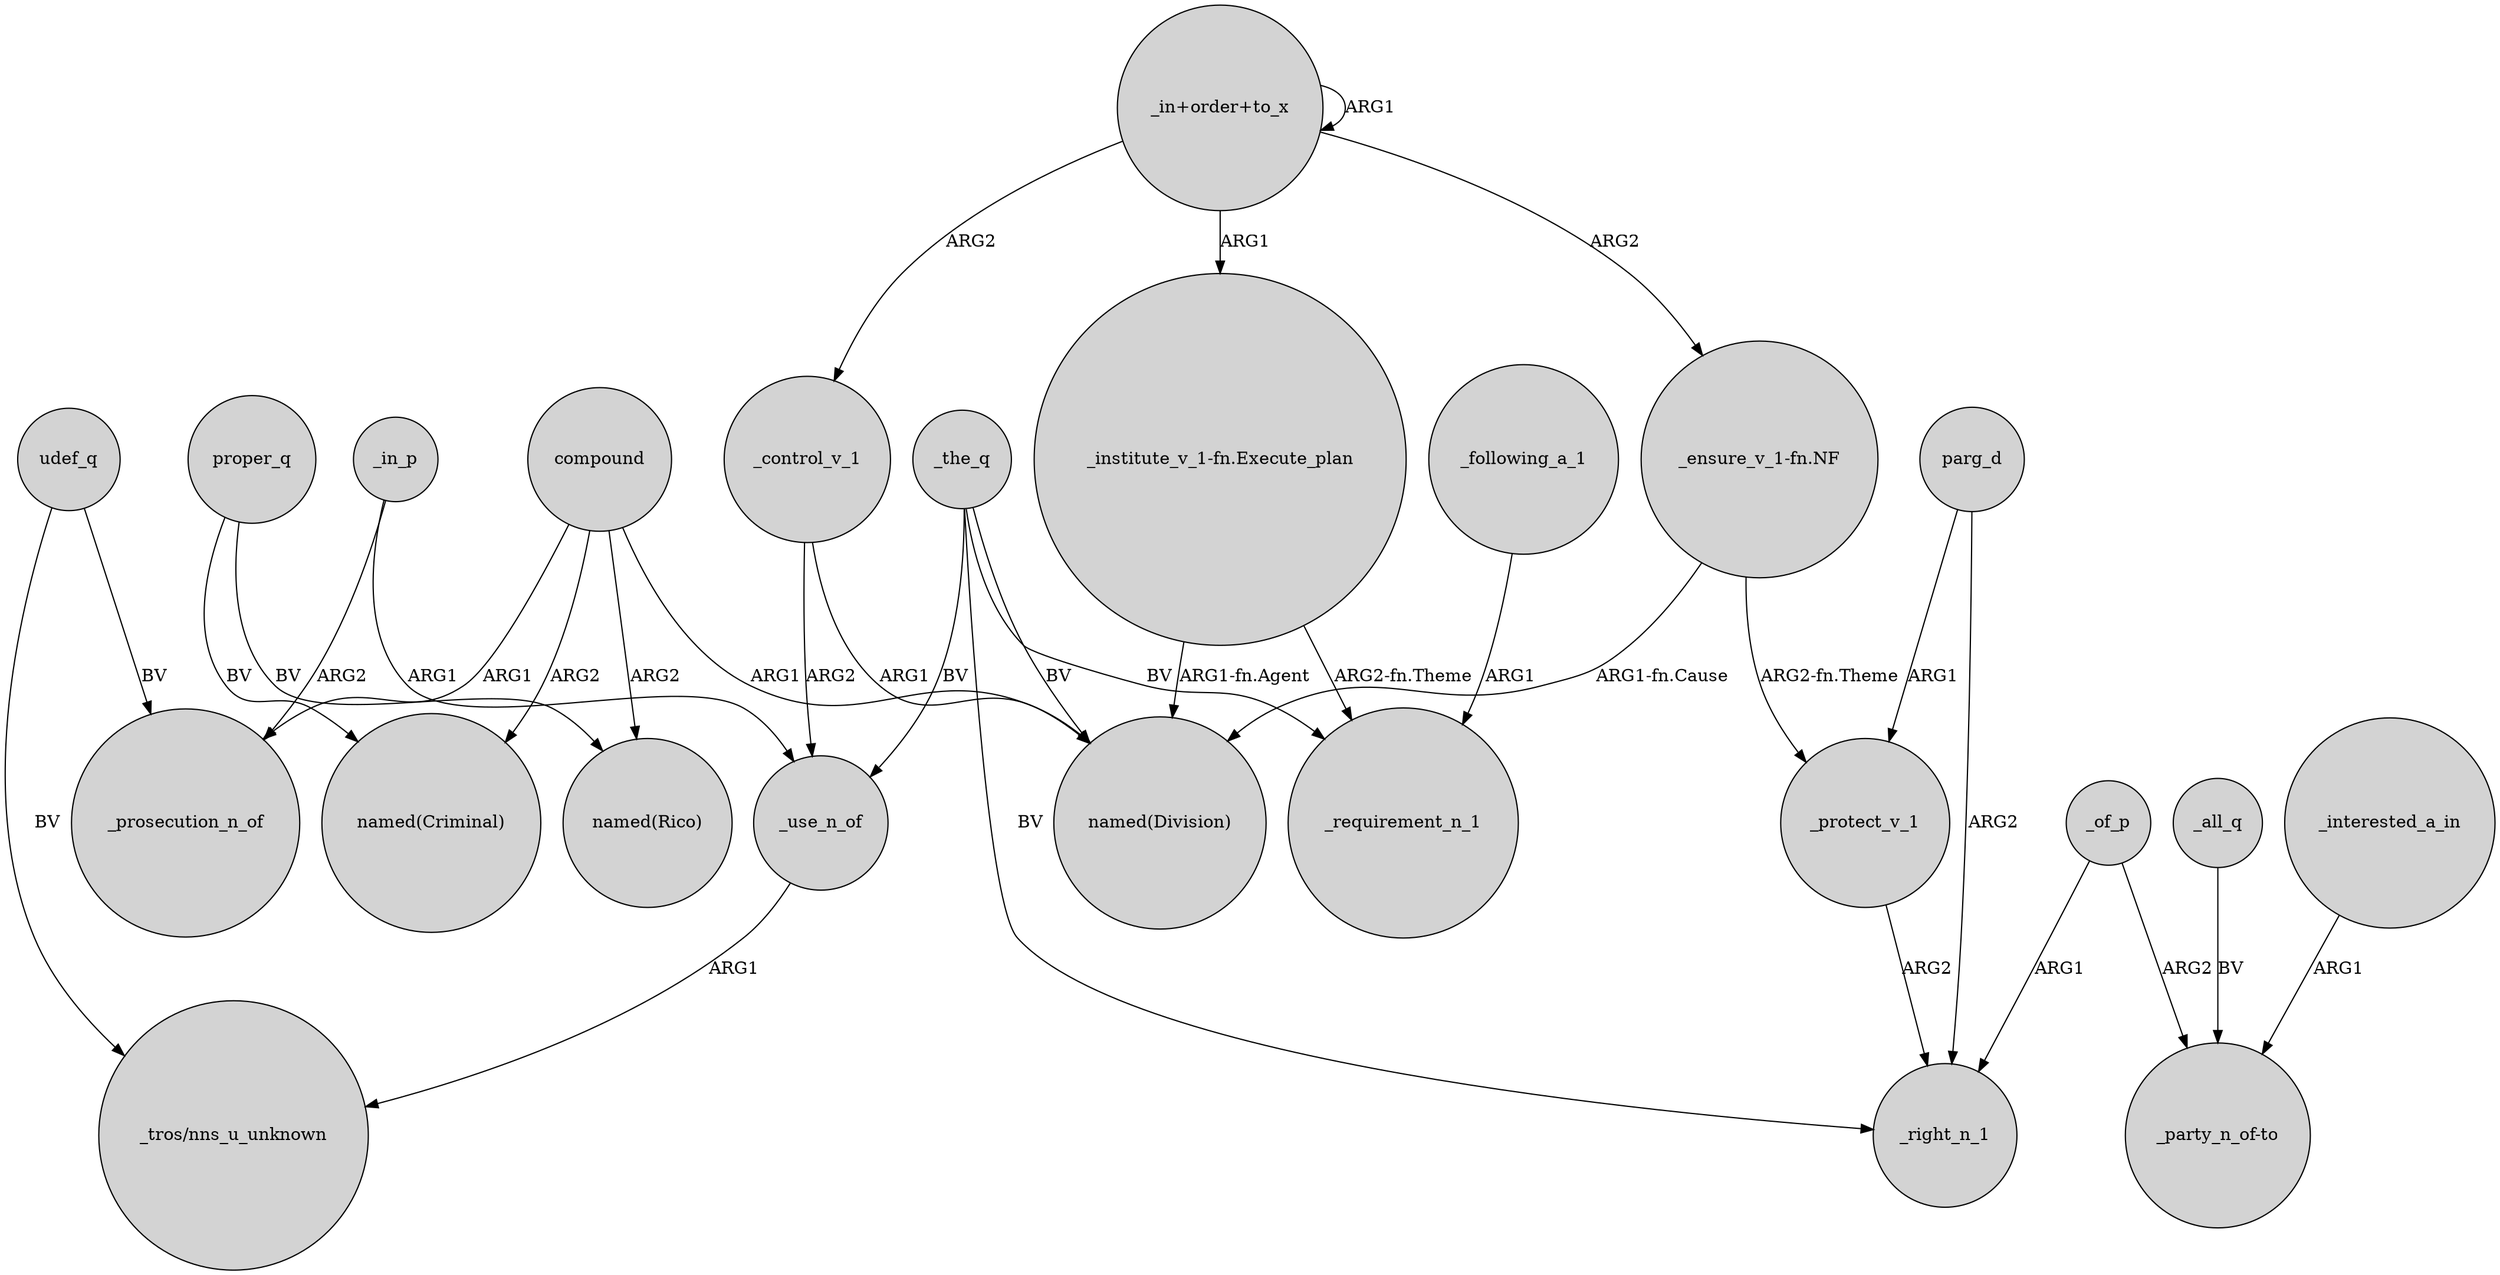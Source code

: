 digraph {
	node [shape=circle style=filled]
	"_institute_v_1-fn.Execute_plan" -> _requirement_n_1 [label="ARG2-fn.Theme"]
	_all_q -> "_party_n_of-to" [label=BV]
	proper_q -> "named(Criminal)" [label=BV]
	proper_q -> "named(Rico)" [label=BV]
	parg_d -> _protect_v_1 [label=ARG1]
	compound -> "named(Rico)" [label=ARG2]
	"_in+order+to_x" -> _control_v_1 [label=ARG2]
	compound -> _prosecution_n_of [label=ARG1]
	udef_q -> "_tros/nns_u_unknown" [label=BV]
	compound -> "named(Criminal)" [label=ARG2]
	"_in+order+to_x" -> "_in+order+to_x" [label=ARG1]
	_the_q -> _use_n_of [label=BV]
	_the_q -> "named(Division)" [label=BV]
	"_in+order+to_x" -> "_institute_v_1-fn.Execute_plan" [label=ARG1]
	_of_p -> "_party_n_of-to" [label=ARG2]
	_control_v_1 -> _use_n_of [label=ARG2]
	_use_n_of -> "_tros/nns_u_unknown" [label=ARG1]
	compound -> "named(Division)" [label=ARG1]
	_in_p -> _prosecution_n_of [label=ARG2]
	_following_a_1 -> _requirement_n_1 [label=ARG1]
	_protect_v_1 -> _right_n_1 [label=ARG2]
	"_ensure_v_1-fn.NF" -> "named(Division)" [label="ARG1-fn.Cause"]
	parg_d -> _right_n_1 [label=ARG2]
	_the_q -> _right_n_1 [label=BV]
	_of_p -> _right_n_1 [label=ARG1]
	udef_q -> _prosecution_n_of [label=BV]
	"_in+order+to_x" -> "_ensure_v_1-fn.NF" [label=ARG2]
	_interested_a_in -> "_party_n_of-to" [label=ARG1]
	"_ensure_v_1-fn.NF" -> _protect_v_1 [label="ARG2-fn.Theme"]
	_in_p -> _use_n_of [label=ARG1]
	_control_v_1 -> "named(Division)" [label=ARG1]
	_the_q -> _requirement_n_1 [label=BV]
	"_institute_v_1-fn.Execute_plan" -> "named(Division)" [label="ARG1-fn.Agent"]
}
